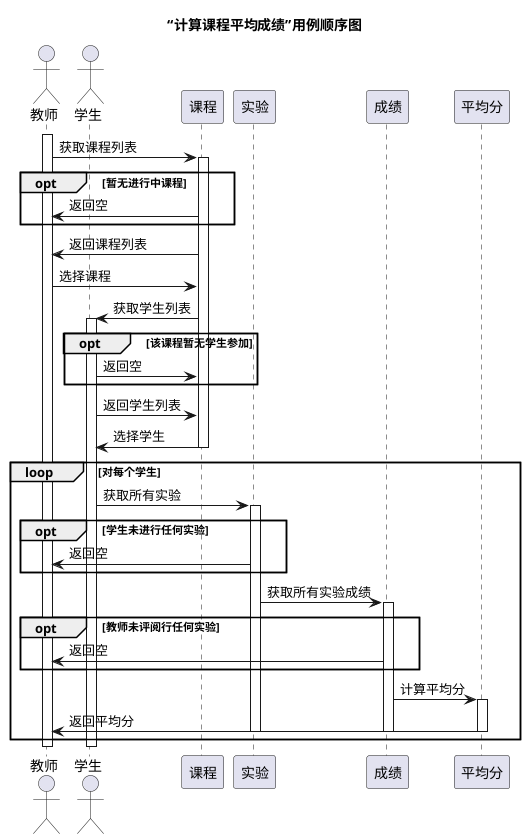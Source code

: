 @startuml

title:“计算课程平均成绩”用例顺序图

actor 教师
actor 学生
participant 课程
participant 实验
participant 成绩
participant 平均分

activate 教师
    教师->课程:获取课程列表
    activate 课程
        opt 暂无进行中课程
            课程->教师:返回空
        end opt
        课程->教师:返回课程列表
        教师->课程:选择课程

        课程->学生:获取学生列表
        activate 学生
            opt 该课程暂无学生参加
                学生->课程:返回空
            end opt
            学生->课程:返回学生列表
            课程->学生:选择学生
    deactivate 课程

            loop 对每个学生
                学生->实验:获取所有实验
                activate 实验
                    opt 学生未进行任何实验
                        实验->教师:返回空
                    end opt
                    实验->成绩:获取所有实验成绩
                        activate 成绩
                            opt 教师未评阅行任何实验
                                成绩->教师:返回空
                            end opt
                            成绩->平均分:计算平均分
                            activate 平均分
                                平均分->教师:返回平均分
                            deactivate 平均分
                        deactivate 成绩
                deactivate 实验
            end loop
        deactivate 学生
deactivate 教师

@enduml
